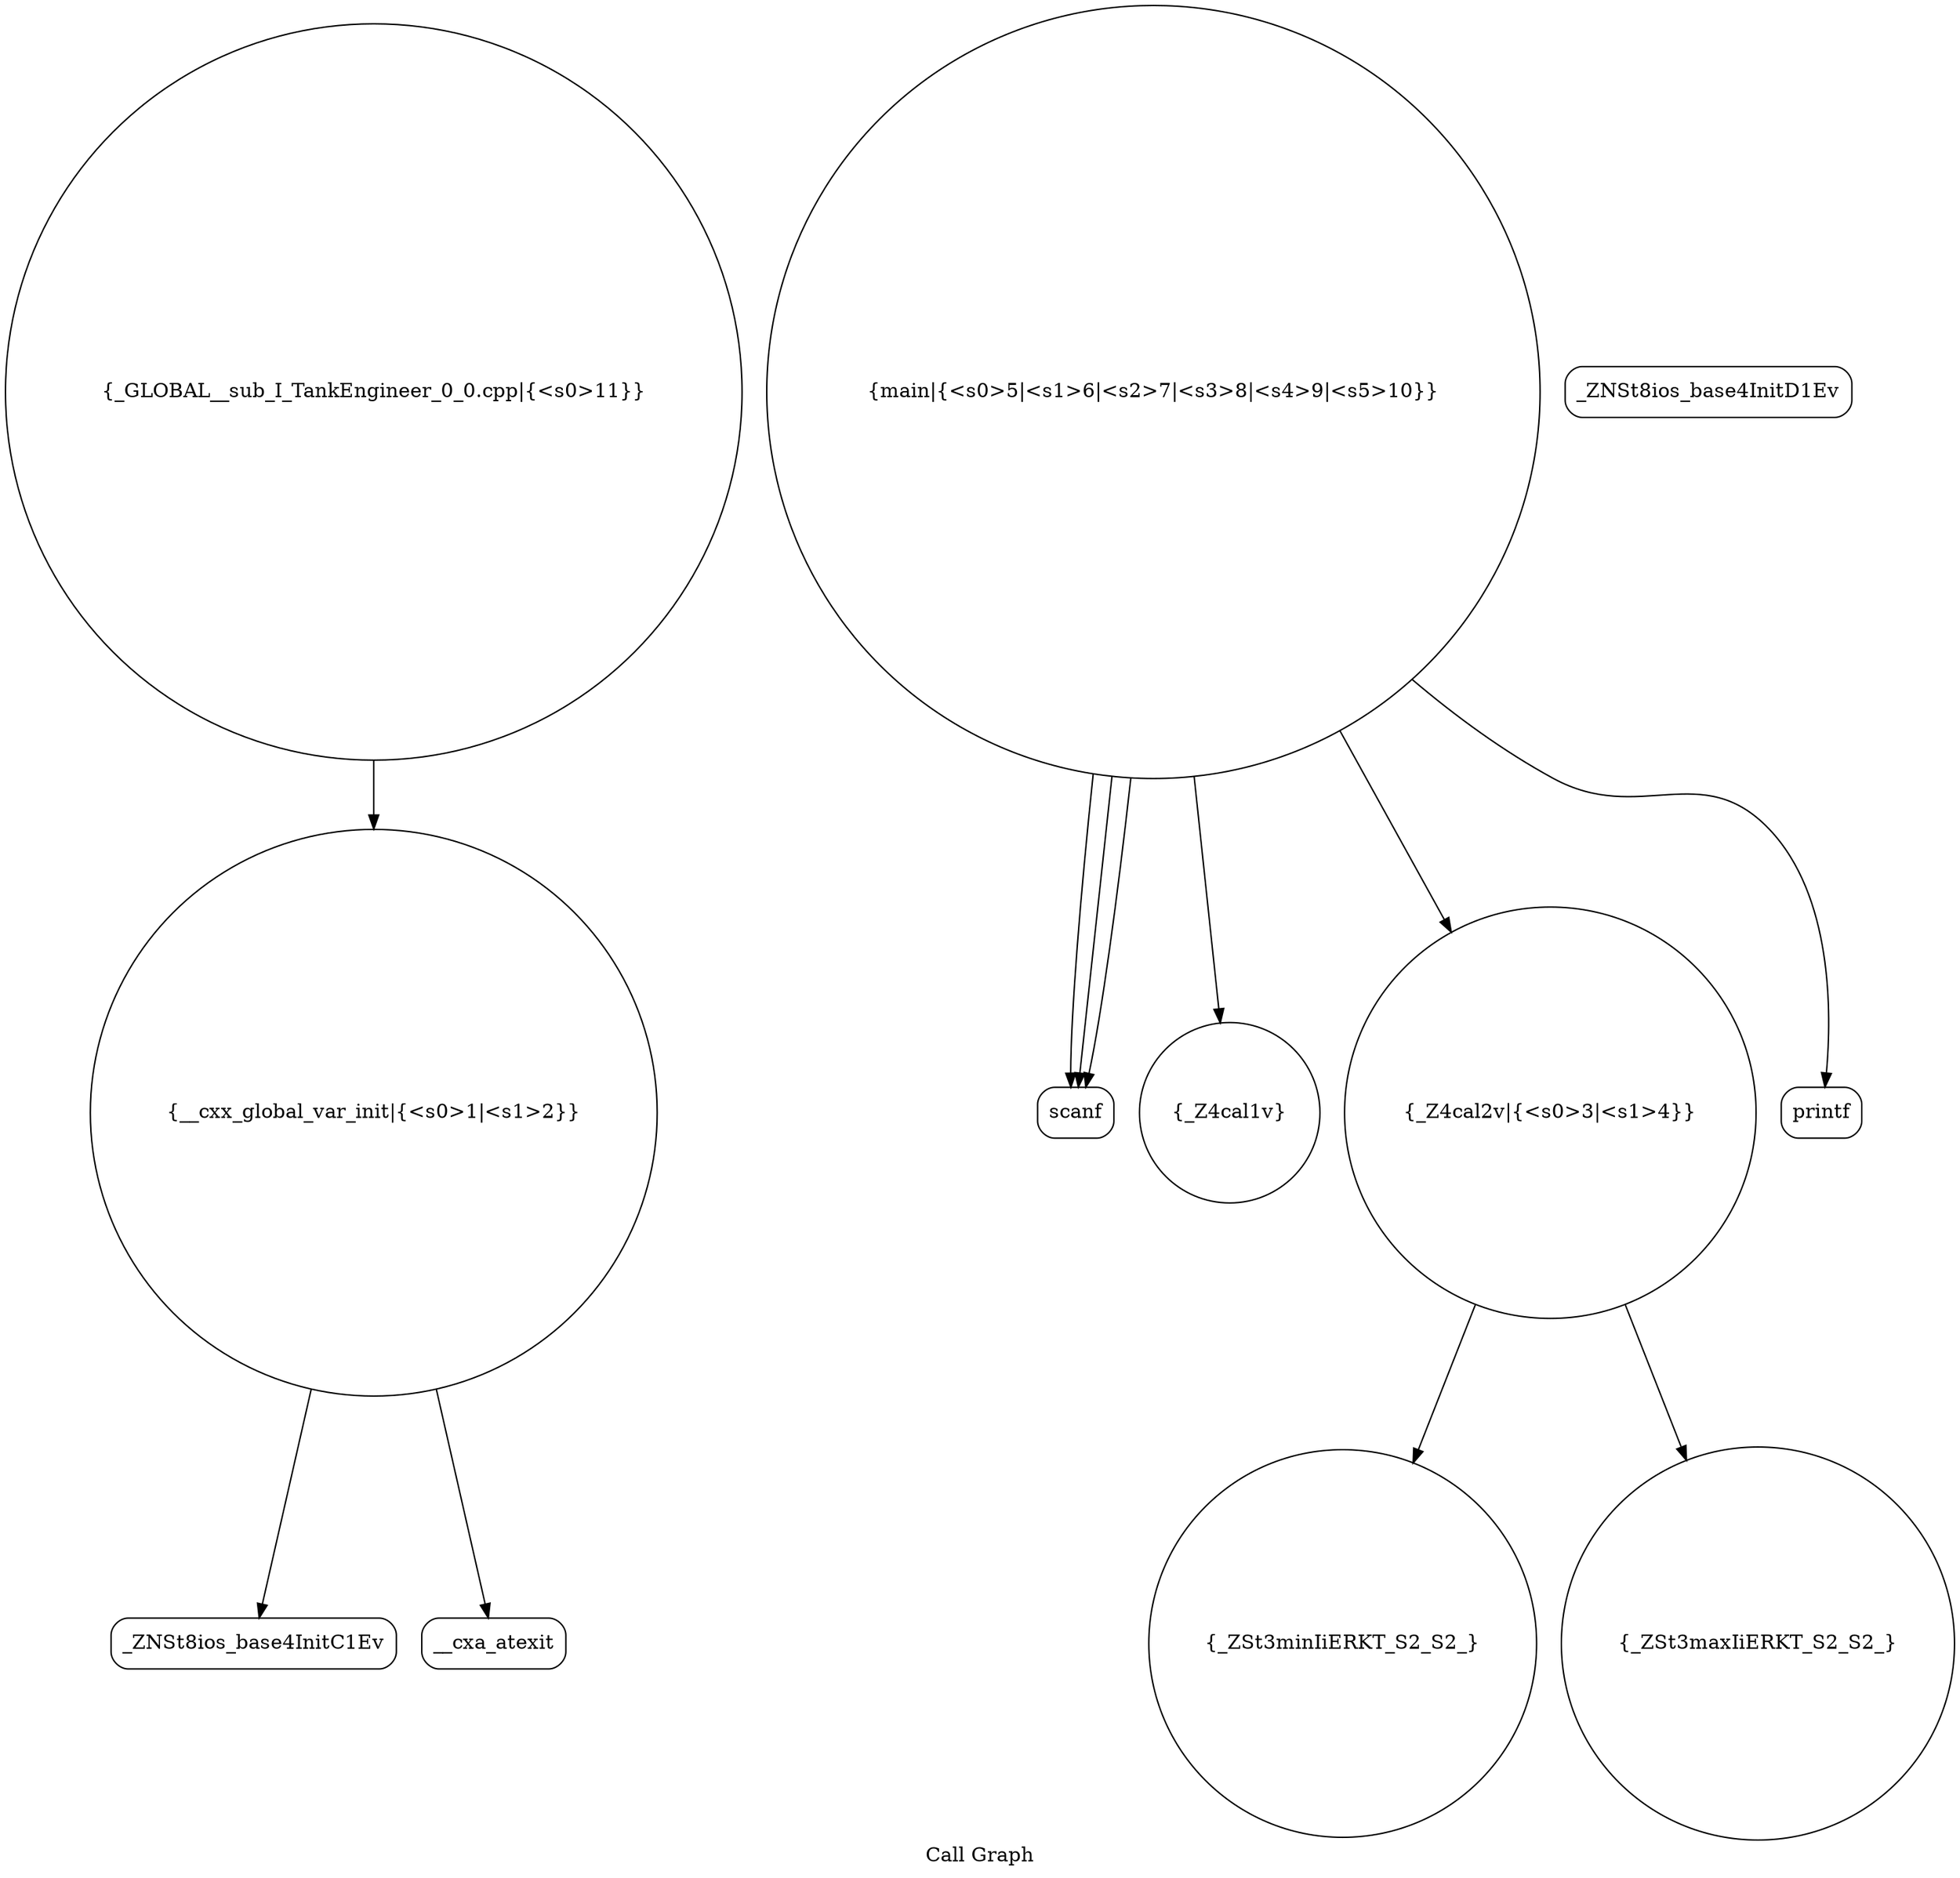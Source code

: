 digraph "Call Graph" {
	label="Call Graph";

	Node0x5593b9d04760 [shape=record,shape=circle,label="{__cxx_global_var_init|{<s0>1|<s1>2}}"];
	Node0x5593b9d04760:s0 -> Node0x5593b9d04bf0[color=black];
	Node0x5593b9d04760:s1 -> Node0x5593b9d04cf0[color=black];
	Node0x5593b9d04ef0 [shape=record,shape=circle,label="{_ZSt3minIiERKT_S2_S2_}"];
	Node0x5593b9d04c70 [shape=record,shape=Mrecord,label="{_ZNSt8ios_base4InitD1Ev}"];
	Node0x5593b9d04ff0 [shape=record,shape=Mrecord,label="{scanf}"];
	Node0x5593b9d04d70 [shape=record,shape=circle,label="{_Z4cal1v}"];
	Node0x5593b9d050f0 [shape=record,shape=circle,label="{_GLOBAL__sub_I_TankEngineer_0_0.cpp|{<s0>11}}"];
	Node0x5593b9d050f0:s0 -> Node0x5593b9d04760[color=black];
	Node0x5593b9d04e70 [shape=record,shape=circle,label="{_ZSt3maxIiERKT_S2_S2_}"];
	Node0x5593b9d04bf0 [shape=record,shape=Mrecord,label="{_ZNSt8ios_base4InitC1Ev}"];
	Node0x5593b9d04f70 [shape=record,shape=circle,label="{main|{<s0>5|<s1>6|<s2>7|<s3>8|<s4>9|<s5>10}}"];
	Node0x5593b9d04f70:s0 -> Node0x5593b9d04ff0[color=black];
	Node0x5593b9d04f70:s1 -> Node0x5593b9d04ff0[color=black];
	Node0x5593b9d04f70:s2 -> Node0x5593b9d04ff0[color=black];
	Node0x5593b9d04f70:s3 -> Node0x5593b9d04d70[color=black];
	Node0x5593b9d04f70:s4 -> Node0x5593b9d04df0[color=black];
	Node0x5593b9d04f70:s5 -> Node0x5593b9d05070[color=black];
	Node0x5593b9d04cf0 [shape=record,shape=Mrecord,label="{__cxa_atexit}"];
	Node0x5593b9d05070 [shape=record,shape=Mrecord,label="{printf}"];
	Node0x5593b9d04df0 [shape=record,shape=circle,label="{_Z4cal2v|{<s0>3|<s1>4}}"];
	Node0x5593b9d04df0:s0 -> Node0x5593b9d04e70[color=black];
	Node0x5593b9d04df0:s1 -> Node0x5593b9d04ef0[color=black];
}
